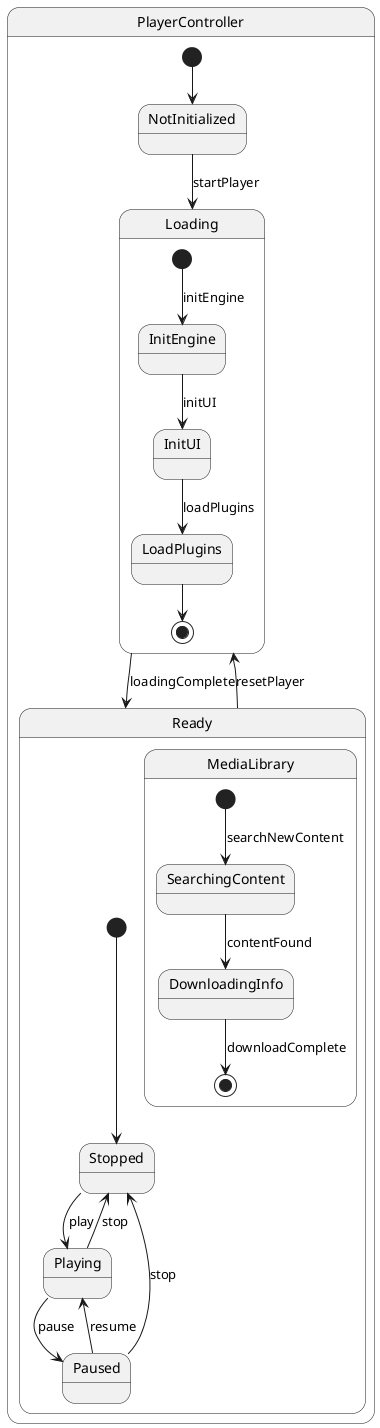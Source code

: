 @startuml
state PlayerController {
    [*] --> NotInitialized
    NotInitialized --> Loading : startPlayer

    state Loading {
        [*] --> InitEngine : initEngine
        InitEngine --> InitUI : initUI
        InitUI --> LoadPlugins : loadPlugins
        LoadPlugins --> [*]
    }

    Loading --> Ready : loadingComplete
    
    state Ready {
        [*] --> Stopped
        Stopped --> Playing : play
        Playing --> Paused : pause
        Paused --> Playing : resume
        Playing --> Stopped : stop
        Paused --> Stopped : stop
        
        state MediaLibrary <<parallel>> {
            [*] --> SearchingContent : searchNewContent
            SearchingContent --> DownloadingInfo : contentFound
            DownloadingInfo --> [*] : downloadComplete
        }
    }

    Ready --> Loading : resetPlayer
}
@enduml
